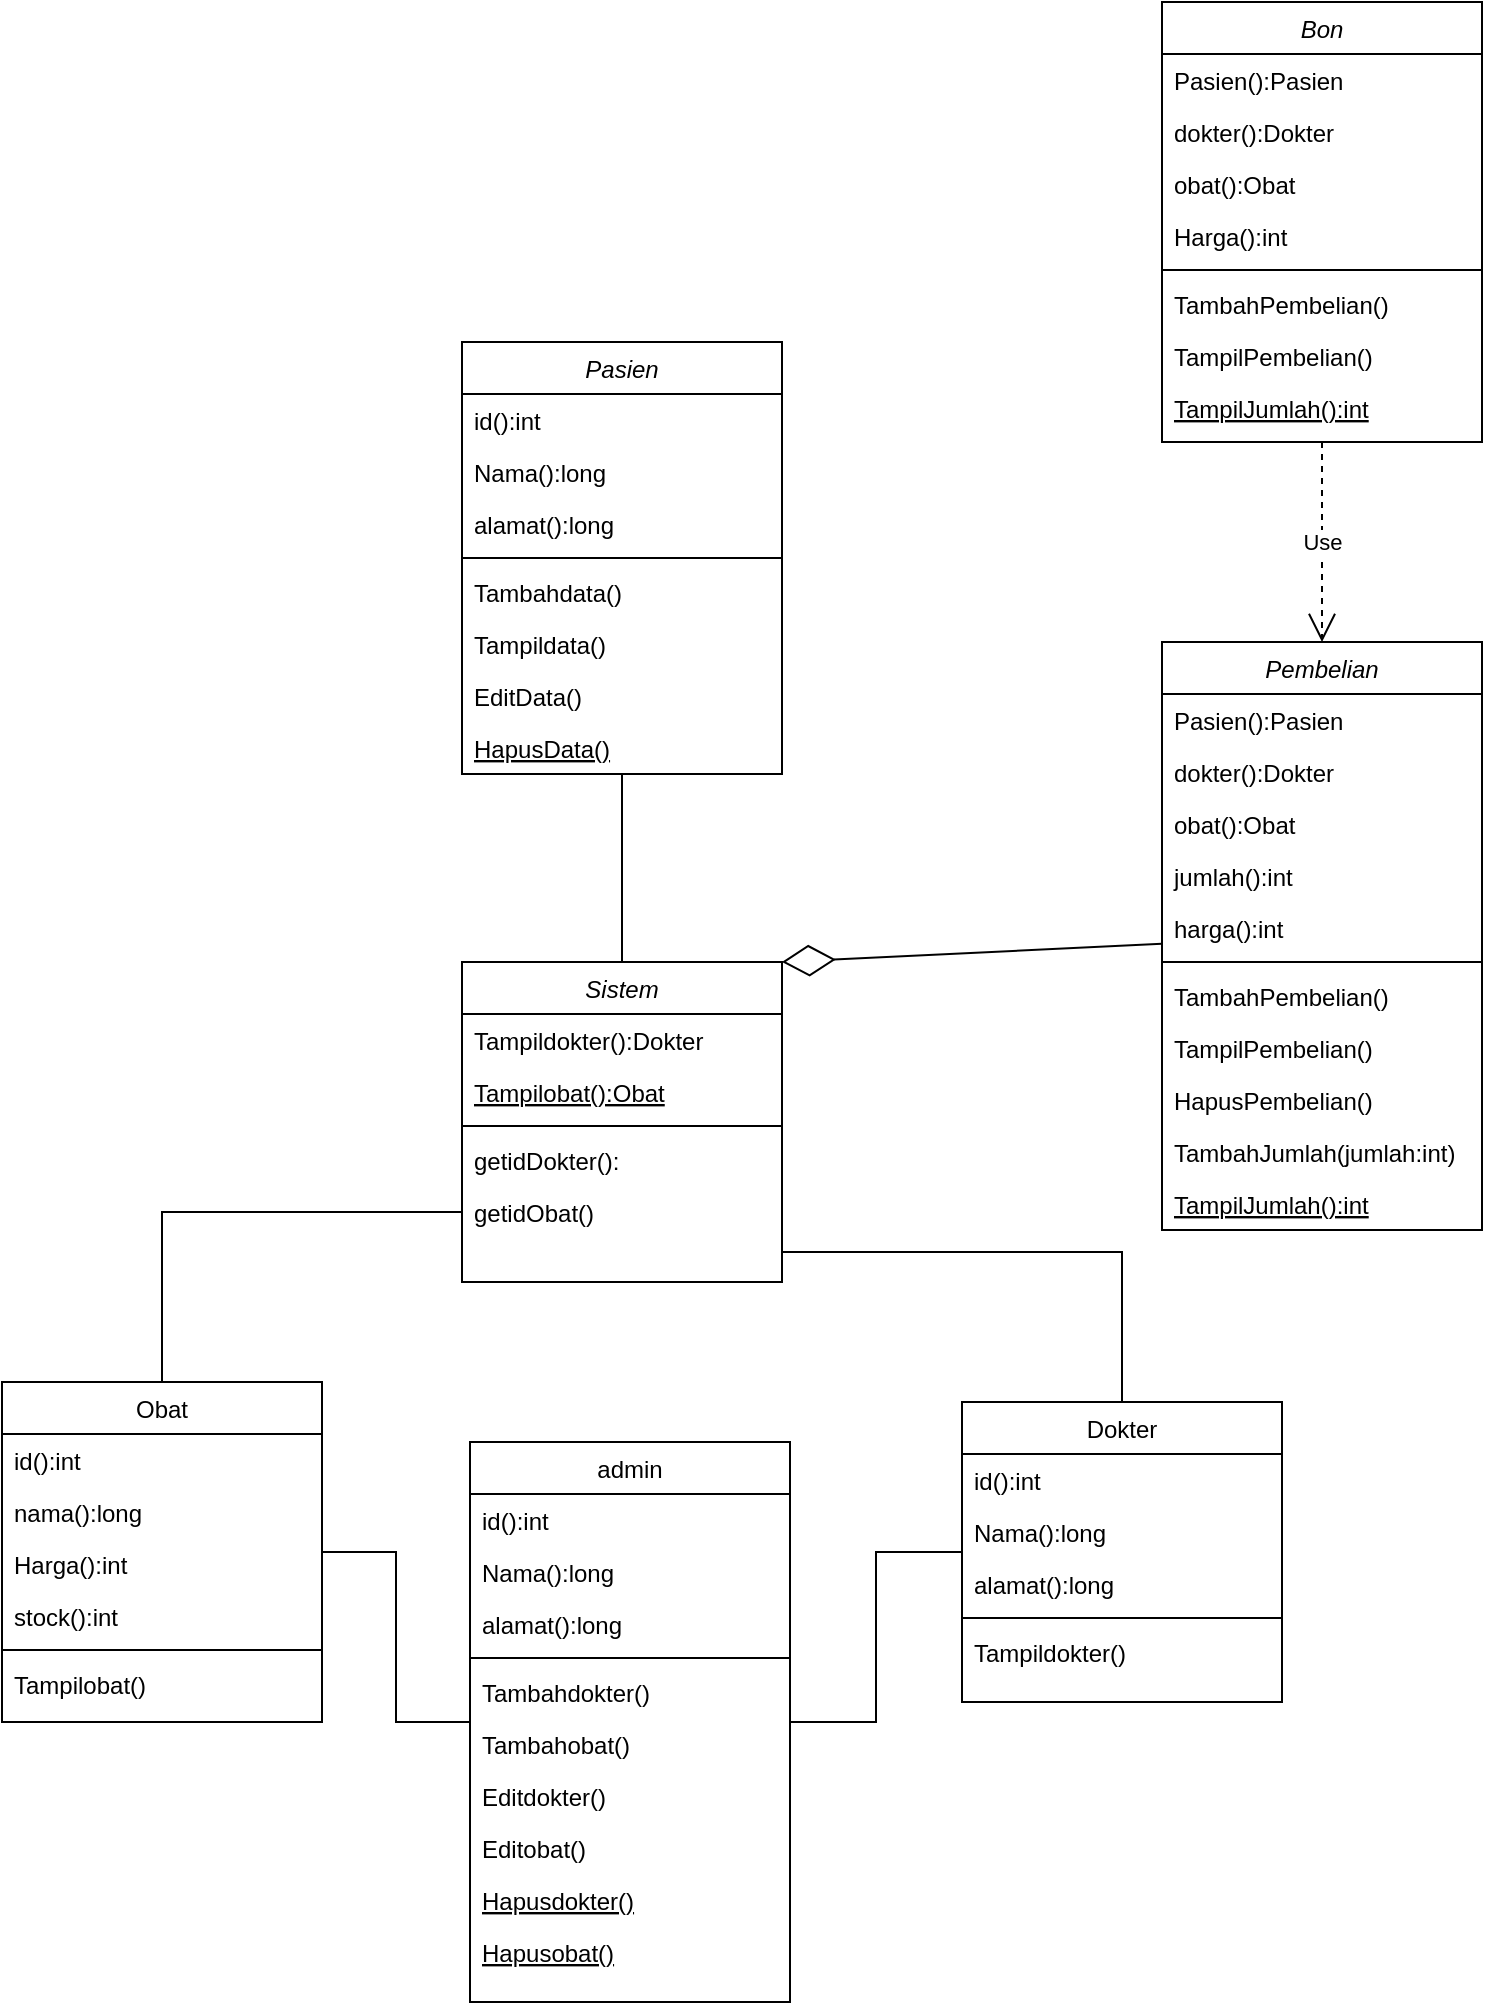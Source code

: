 <mxfile version="21.5.0" type="device">
  <diagram name="Page-1" id="wMAQcb0o0rjH_uELi2ms">
    <mxGraphModel dx="1050" dy="573" grid="1" gridSize="10" guides="1" tooltips="1" connect="1" arrows="1" fold="1" page="1" pageScale="1" pageWidth="827" pageHeight="1169" math="0" shadow="0">
      <root>
        <mxCell id="0" />
        <mxCell id="1" parent="0" />
        <mxCell id="yUc6-gPZB0iEOW2WPmD9-1" value="Obat" style="swimlane;fontStyle=0;align=center;verticalAlign=top;childLayout=stackLayout;horizontal=1;startSize=26;horizontalStack=0;resizeParent=1;resizeLast=0;collapsible=1;marginBottom=0;rounded=0;shadow=0;strokeWidth=1;" vertex="1" parent="1">
          <mxGeometry x="20" y="840" width="160" height="170" as="geometry">
            <mxRectangle x="550" y="140" width="160" height="26" as="alternateBounds" />
          </mxGeometry>
        </mxCell>
        <mxCell id="yUc6-gPZB0iEOW2WPmD9-3" value="id():int" style="text;align=left;verticalAlign=top;spacingLeft=4;spacingRight=4;overflow=hidden;rotatable=0;points=[[0,0.5],[1,0.5]];portConstraint=eastwest;" vertex="1" parent="yUc6-gPZB0iEOW2WPmD9-1">
          <mxGeometry y="26" width="160" height="26" as="geometry" />
        </mxCell>
        <mxCell id="yUc6-gPZB0iEOW2WPmD9-4" value="nama():long" style="text;align=left;verticalAlign=top;spacingLeft=4;spacingRight=4;overflow=hidden;rotatable=0;points=[[0,0.5],[1,0.5]];portConstraint=eastwest;rounded=0;shadow=0;html=0;" vertex="1" parent="yUc6-gPZB0iEOW2WPmD9-1">
          <mxGeometry y="52" width="160" height="26" as="geometry" />
        </mxCell>
        <mxCell id="yUc6-gPZB0iEOW2WPmD9-5" value="Harga():int" style="text;align=left;verticalAlign=top;spacingLeft=4;spacingRight=4;overflow=hidden;rotatable=0;points=[[0,0.5],[1,0.5]];portConstraint=eastwest;rounded=0;shadow=0;html=0;" vertex="1" parent="yUc6-gPZB0iEOW2WPmD9-1">
          <mxGeometry y="78" width="160" height="26" as="geometry" />
        </mxCell>
        <mxCell id="yUc6-gPZB0iEOW2WPmD9-6" value="stock():int" style="text;align=left;verticalAlign=top;spacingLeft=4;spacingRight=4;overflow=hidden;rotatable=0;points=[[0,0.5],[1,0.5]];portConstraint=eastwest;rounded=0;shadow=0;html=0;" vertex="1" parent="yUc6-gPZB0iEOW2WPmD9-1">
          <mxGeometry y="104" width="160" height="26" as="geometry" />
        </mxCell>
        <mxCell id="yUc6-gPZB0iEOW2WPmD9-7" value="" style="line;html=1;strokeWidth=1;align=left;verticalAlign=middle;spacingTop=-1;spacingLeft=3;spacingRight=3;rotatable=0;labelPosition=right;points=[];portConstraint=eastwest;" vertex="1" parent="yUc6-gPZB0iEOW2WPmD9-1">
          <mxGeometry y="130" width="160" height="8" as="geometry" />
        </mxCell>
        <mxCell id="yUc6-gPZB0iEOW2WPmD9-8" value="Tampilobat()" style="text;align=left;verticalAlign=top;spacingLeft=4;spacingRight=4;overflow=hidden;rotatable=0;points=[[0,0.5],[1,0.5]];portConstraint=eastwest;" vertex="1" parent="yUc6-gPZB0iEOW2WPmD9-1">
          <mxGeometry y="138" width="160" height="26" as="geometry" />
        </mxCell>
        <mxCell id="yUc6-gPZB0iEOW2WPmD9-10" value="Pasien" style="swimlane;fontStyle=2;align=center;verticalAlign=top;childLayout=stackLayout;horizontal=1;startSize=26;horizontalStack=0;resizeParent=1;resizeLast=0;collapsible=1;marginBottom=0;rounded=0;shadow=0;strokeWidth=1;" vertex="1" parent="1">
          <mxGeometry x="250" y="320" width="160" height="216" as="geometry">
            <mxRectangle x="230" y="140" width="160" height="26" as="alternateBounds" />
          </mxGeometry>
        </mxCell>
        <mxCell id="yUc6-gPZB0iEOW2WPmD9-11" value="id():int&#xa;" style="text;align=left;verticalAlign=top;spacingLeft=4;spacingRight=4;overflow=hidden;rotatable=0;points=[[0,0.5],[1,0.5]];portConstraint=eastwest;" vertex="1" parent="yUc6-gPZB0iEOW2WPmD9-10">
          <mxGeometry y="26" width="160" height="26" as="geometry" />
        </mxCell>
        <mxCell id="yUc6-gPZB0iEOW2WPmD9-12" value="Nama():long" style="text;align=left;verticalAlign=top;spacingLeft=4;spacingRight=4;overflow=hidden;rotatable=0;points=[[0,0.5],[1,0.5]];portConstraint=eastwest;rounded=0;shadow=0;html=0;" vertex="1" parent="yUc6-gPZB0iEOW2WPmD9-10">
          <mxGeometry y="52" width="160" height="26" as="geometry" />
        </mxCell>
        <mxCell id="yUc6-gPZB0iEOW2WPmD9-13" value="alamat():long" style="text;align=left;verticalAlign=top;spacingLeft=4;spacingRight=4;overflow=hidden;rotatable=0;points=[[0,0.5],[1,0.5]];portConstraint=eastwest;rounded=0;shadow=0;html=0;" vertex="1" parent="yUc6-gPZB0iEOW2WPmD9-10">
          <mxGeometry y="78" width="160" height="26" as="geometry" />
        </mxCell>
        <mxCell id="yUc6-gPZB0iEOW2WPmD9-14" value="" style="line;html=1;strokeWidth=1;align=left;verticalAlign=middle;spacingTop=-1;spacingLeft=3;spacingRight=3;rotatable=0;labelPosition=right;points=[];portConstraint=eastwest;" vertex="1" parent="yUc6-gPZB0iEOW2WPmD9-10">
          <mxGeometry y="104" width="160" height="8" as="geometry" />
        </mxCell>
        <mxCell id="yUc6-gPZB0iEOW2WPmD9-15" value="Tambahdata()" style="text;align=left;verticalAlign=top;spacingLeft=4;spacingRight=4;overflow=hidden;rotatable=0;points=[[0,0.5],[1,0.5]];portConstraint=eastwest;" vertex="1" parent="yUc6-gPZB0iEOW2WPmD9-10">
          <mxGeometry y="112" width="160" height="26" as="geometry" />
        </mxCell>
        <mxCell id="yUc6-gPZB0iEOW2WPmD9-16" value="Tampildata()" style="text;align=left;verticalAlign=top;spacingLeft=4;spacingRight=4;overflow=hidden;rotatable=0;points=[[0,0.5],[1,0.5]];portConstraint=eastwest;" vertex="1" parent="yUc6-gPZB0iEOW2WPmD9-10">
          <mxGeometry y="138" width="160" height="26" as="geometry" />
        </mxCell>
        <mxCell id="yUc6-gPZB0iEOW2WPmD9-17" value="EditData()" style="text;align=left;verticalAlign=top;spacingLeft=4;spacingRight=4;overflow=hidden;rotatable=0;points=[[0,0.5],[1,0.5]];portConstraint=eastwest;" vertex="1" parent="yUc6-gPZB0iEOW2WPmD9-10">
          <mxGeometry y="164" width="160" height="26" as="geometry" />
        </mxCell>
        <mxCell id="yUc6-gPZB0iEOW2WPmD9-18" value="HapusData()" style="text;align=left;verticalAlign=top;spacingLeft=4;spacingRight=4;overflow=hidden;rotatable=0;points=[[0,0.5],[1,0.5]];portConstraint=eastwest;fontStyle=4" vertex="1" parent="yUc6-gPZB0iEOW2WPmD9-10">
          <mxGeometry y="190" width="160" height="26" as="geometry" />
        </mxCell>
        <mxCell id="yUc6-gPZB0iEOW2WPmD9-19" value="Dokter" style="swimlane;fontStyle=0;align=center;verticalAlign=top;childLayout=stackLayout;horizontal=1;startSize=26;horizontalStack=0;resizeParent=1;resizeLast=0;collapsible=1;marginBottom=0;rounded=0;shadow=0;strokeWidth=1;" vertex="1" parent="1">
          <mxGeometry x="500" y="850" width="160" height="150" as="geometry">
            <mxRectangle x="550" y="140" width="160" height="26" as="alternateBounds" />
          </mxGeometry>
        </mxCell>
        <mxCell id="yUc6-gPZB0iEOW2WPmD9-20" value="id():int" style="text;align=left;verticalAlign=top;spacingLeft=4;spacingRight=4;overflow=hidden;rotatable=0;points=[[0,0.5],[1,0.5]];portConstraint=eastwest;" vertex="1" parent="yUc6-gPZB0iEOW2WPmD9-19">
          <mxGeometry y="26" width="160" height="26" as="geometry" />
        </mxCell>
        <mxCell id="yUc6-gPZB0iEOW2WPmD9-21" value="Nama():long" style="text;align=left;verticalAlign=top;spacingLeft=4;spacingRight=4;overflow=hidden;rotatable=0;points=[[0,0.5],[1,0.5]];portConstraint=eastwest;rounded=0;shadow=0;html=0;" vertex="1" parent="yUc6-gPZB0iEOW2WPmD9-19">
          <mxGeometry y="52" width="160" height="26" as="geometry" />
        </mxCell>
        <mxCell id="yUc6-gPZB0iEOW2WPmD9-22" value="alamat():long" style="text;align=left;verticalAlign=top;spacingLeft=4;spacingRight=4;overflow=hidden;rotatable=0;points=[[0,0.5],[1,0.5]];portConstraint=eastwest;rounded=0;shadow=0;html=0;" vertex="1" parent="yUc6-gPZB0iEOW2WPmD9-19">
          <mxGeometry y="78" width="160" height="26" as="geometry" />
        </mxCell>
        <mxCell id="yUc6-gPZB0iEOW2WPmD9-23" value="" style="line;html=1;strokeWidth=1;align=left;verticalAlign=middle;spacingTop=-1;spacingLeft=3;spacingRight=3;rotatable=0;labelPosition=right;points=[];portConstraint=eastwest;" vertex="1" parent="yUc6-gPZB0iEOW2WPmD9-19">
          <mxGeometry y="104" width="160" height="8" as="geometry" />
        </mxCell>
        <mxCell id="yUc6-gPZB0iEOW2WPmD9-24" value="Tampildokter()" style="text;align=left;verticalAlign=top;spacingLeft=4;spacingRight=4;overflow=hidden;rotatable=0;points=[[0,0.5],[1,0.5]];portConstraint=eastwest;" vertex="1" parent="yUc6-gPZB0iEOW2WPmD9-19">
          <mxGeometry y="112" width="160" height="26" as="geometry" />
        </mxCell>
        <mxCell id="yUc6-gPZB0iEOW2WPmD9-25" value="admin" style="swimlane;fontStyle=0;align=center;verticalAlign=top;childLayout=stackLayout;horizontal=1;startSize=26;horizontalStack=0;resizeParent=1;resizeLast=0;collapsible=1;marginBottom=0;rounded=0;shadow=0;strokeWidth=1;" vertex="1" parent="1">
          <mxGeometry x="254" y="870" width="160" height="280" as="geometry">
            <mxRectangle x="550" y="140" width="160" height="26" as="alternateBounds" />
          </mxGeometry>
        </mxCell>
        <mxCell id="yUc6-gPZB0iEOW2WPmD9-26" value="id():int" style="text;align=left;verticalAlign=top;spacingLeft=4;spacingRight=4;overflow=hidden;rotatable=0;points=[[0,0.5],[1,0.5]];portConstraint=eastwest;" vertex="1" parent="yUc6-gPZB0iEOW2WPmD9-25">
          <mxGeometry y="26" width="160" height="26" as="geometry" />
        </mxCell>
        <mxCell id="yUc6-gPZB0iEOW2WPmD9-27" value="Nama():long" style="text;align=left;verticalAlign=top;spacingLeft=4;spacingRight=4;overflow=hidden;rotatable=0;points=[[0,0.5],[1,0.5]];portConstraint=eastwest;rounded=0;shadow=0;html=0;" vertex="1" parent="yUc6-gPZB0iEOW2WPmD9-25">
          <mxGeometry y="52" width="160" height="26" as="geometry" />
        </mxCell>
        <mxCell id="yUc6-gPZB0iEOW2WPmD9-28" value="alamat():long" style="text;align=left;verticalAlign=top;spacingLeft=4;spacingRight=4;overflow=hidden;rotatable=0;points=[[0,0.5],[1,0.5]];portConstraint=eastwest;rounded=0;shadow=0;html=0;" vertex="1" parent="yUc6-gPZB0iEOW2WPmD9-25">
          <mxGeometry y="78" width="160" height="26" as="geometry" />
        </mxCell>
        <mxCell id="yUc6-gPZB0iEOW2WPmD9-29" value="" style="line;html=1;strokeWidth=1;align=left;verticalAlign=middle;spacingTop=-1;spacingLeft=3;spacingRight=3;rotatable=0;labelPosition=right;points=[];portConstraint=eastwest;" vertex="1" parent="yUc6-gPZB0iEOW2WPmD9-25">
          <mxGeometry y="104" width="160" height="8" as="geometry" />
        </mxCell>
        <mxCell id="yUc6-gPZB0iEOW2WPmD9-30" value="Tambahdokter()" style="text;align=left;verticalAlign=top;spacingLeft=4;spacingRight=4;overflow=hidden;rotatable=0;points=[[0,0.5],[1,0.5]];portConstraint=eastwest;" vertex="1" parent="yUc6-gPZB0iEOW2WPmD9-25">
          <mxGeometry y="112" width="160" height="26" as="geometry" />
        </mxCell>
        <mxCell id="yUc6-gPZB0iEOW2WPmD9-31" value="Tambahobat()" style="text;align=left;verticalAlign=top;spacingLeft=4;spacingRight=4;overflow=hidden;rotatable=0;points=[[0,0.5],[1,0.5]];portConstraint=eastwest;" vertex="1" parent="yUc6-gPZB0iEOW2WPmD9-25">
          <mxGeometry y="138" width="160" height="26" as="geometry" />
        </mxCell>
        <mxCell id="yUc6-gPZB0iEOW2WPmD9-32" value="Editdokter()" style="text;align=left;verticalAlign=top;spacingLeft=4;spacingRight=4;overflow=hidden;rotatable=0;points=[[0,0.5],[1,0.5]];portConstraint=eastwest;" vertex="1" parent="yUc6-gPZB0iEOW2WPmD9-25">
          <mxGeometry y="164" width="160" height="26" as="geometry" />
        </mxCell>
        <mxCell id="yUc6-gPZB0iEOW2WPmD9-33" value="Editobat()" style="text;align=left;verticalAlign=top;spacingLeft=4;spacingRight=4;overflow=hidden;rotatable=0;points=[[0,0.5],[1,0.5]];portConstraint=eastwest;" vertex="1" parent="yUc6-gPZB0iEOW2WPmD9-25">
          <mxGeometry y="190" width="160" height="26" as="geometry" />
        </mxCell>
        <mxCell id="yUc6-gPZB0iEOW2WPmD9-34" value="Hapusdokter()" style="text;align=left;verticalAlign=top;spacingLeft=4;spacingRight=4;overflow=hidden;rotatable=0;points=[[0,0.5],[1,0.5]];portConstraint=eastwest;fontStyle=4" vertex="1" parent="yUc6-gPZB0iEOW2WPmD9-25">
          <mxGeometry y="216" width="160" height="26" as="geometry" />
        </mxCell>
        <mxCell id="yUc6-gPZB0iEOW2WPmD9-35" value="Hapusobat()" style="text;align=left;verticalAlign=top;spacingLeft=4;spacingRight=4;overflow=hidden;rotatable=0;points=[[0,0.5],[1,0.5]];portConstraint=eastwest;fontStyle=4" vertex="1" parent="yUc6-gPZB0iEOW2WPmD9-25">
          <mxGeometry y="242" width="160" height="26" as="geometry" />
        </mxCell>
        <mxCell id="yUc6-gPZB0iEOW2WPmD9-38" value="Pembelian" style="swimlane;fontStyle=2;align=center;verticalAlign=top;childLayout=stackLayout;horizontal=1;startSize=26;horizontalStack=0;resizeParent=1;resizeLast=0;collapsible=1;marginBottom=0;rounded=0;shadow=0;strokeWidth=1;" vertex="1" parent="1">
          <mxGeometry x="600" y="470" width="160" height="294" as="geometry">
            <mxRectangle x="230" y="140" width="160" height="26" as="alternateBounds" />
          </mxGeometry>
        </mxCell>
        <mxCell id="yUc6-gPZB0iEOW2WPmD9-39" value="Pasien():Pasien" style="text;align=left;verticalAlign=top;spacingLeft=4;spacingRight=4;overflow=hidden;rotatable=0;points=[[0,0.5],[1,0.5]];portConstraint=eastwest;" vertex="1" parent="yUc6-gPZB0iEOW2WPmD9-38">
          <mxGeometry y="26" width="160" height="26" as="geometry" />
        </mxCell>
        <mxCell id="yUc6-gPZB0iEOW2WPmD9-40" value="dokter():Dokter" style="text;align=left;verticalAlign=top;spacingLeft=4;spacingRight=4;overflow=hidden;rotatable=0;points=[[0,0.5],[1,0.5]];portConstraint=eastwest;rounded=0;shadow=0;html=0;" vertex="1" parent="yUc6-gPZB0iEOW2WPmD9-38">
          <mxGeometry y="52" width="160" height="26" as="geometry" />
        </mxCell>
        <mxCell id="yUc6-gPZB0iEOW2WPmD9-41" value="obat():Obat" style="text;align=left;verticalAlign=top;spacingLeft=4;spacingRight=4;overflow=hidden;rotatable=0;points=[[0,0.5],[1,0.5]];portConstraint=eastwest;rounded=0;shadow=0;html=0;" vertex="1" parent="yUc6-gPZB0iEOW2WPmD9-38">
          <mxGeometry y="78" width="160" height="26" as="geometry" />
        </mxCell>
        <mxCell id="yUc6-gPZB0iEOW2WPmD9-42" value="jumlah():int" style="text;align=left;verticalAlign=top;spacingLeft=4;spacingRight=4;overflow=hidden;rotatable=0;points=[[0,0.5],[1,0.5]];portConstraint=eastwest;rounded=0;shadow=0;html=0;" vertex="1" parent="yUc6-gPZB0iEOW2WPmD9-38">
          <mxGeometry y="104" width="160" height="26" as="geometry" />
        </mxCell>
        <mxCell id="yUc6-gPZB0iEOW2WPmD9-43" value="harga():int" style="text;align=left;verticalAlign=top;spacingLeft=4;spacingRight=4;overflow=hidden;rotatable=0;points=[[0,0.5],[1,0.5]];portConstraint=eastwest;rounded=0;shadow=0;html=0;" vertex="1" parent="yUc6-gPZB0iEOW2WPmD9-38">
          <mxGeometry y="130" width="160" height="26" as="geometry" />
        </mxCell>
        <mxCell id="yUc6-gPZB0iEOW2WPmD9-44" value="" style="line;html=1;strokeWidth=1;align=left;verticalAlign=middle;spacingTop=-1;spacingLeft=3;spacingRight=3;rotatable=0;labelPosition=right;points=[];portConstraint=eastwest;" vertex="1" parent="yUc6-gPZB0iEOW2WPmD9-38">
          <mxGeometry y="156" width="160" height="8" as="geometry" />
        </mxCell>
        <mxCell id="yUc6-gPZB0iEOW2WPmD9-45" value="TambahPembelian()" style="text;align=left;verticalAlign=top;spacingLeft=4;spacingRight=4;overflow=hidden;rotatable=0;points=[[0,0.5],[1,0.5]];portConstraint=eastwest;" vertex="1" parent="yUc6-gPZB0iEOW2WPmD9-38">
          <mxGeometry y="164" width="160" height="26" as="geometry" />
        </mxCell>
        <mxCell id="yUc6-gPZB0iEOW2WPmD9-46" value="TampilPembelian()" style="text;align=left;verticalAlign=top;spacingLeft=4;spacingRight=4;overflow=hidden;rotatable=0;points=[[0,0.5],[1,0.5]];portConstraint=eastwest;" vertex="1" parent="yUc6-gPZB0iEOW2WPmD9-38">
          <mxGeometry y="190" width="160" height="26" as="geometry" />
        </mxCell>
        <mxCell id="yUc6-gPZB0iEOW2WPmD9-47" value="HapusPembelian()" style="text;align=left;verticalAlign=top;spacingLeft=4;spacingRight=4;overflow=hidden;rotatable=0;points=[[0,0.5],[1,0.5]];portConstraint=eastwest;" vertex="1" parent="yUc6-gPZB0iEOW2WPmD9-38">
          <mxGeometry y="216" width="160" height="26" as="geometry" />
        </mxCell>
        <mxCell id="yUc6-gPZB0iEOW2WPmD9-48" value="TambahJumlah(jumlah:int)" style="text;align=left;verticalAlign=top;spacingLeft=4;spacingRight=4;overflow=hidden;rotatable=0;points=[[0,0.5],[1,0.5]];portConstraint=eastwest;" vertex="1" parent="yUc6-gPZB0iEOW2WPmD9-38">
          <mxGeometry y="242" width="160" height="26" as="geometry" />
        </mxCell>
        <mxCell id="yUc6-gPZB0iEOW2WPmD9-49" value="TampilJumlah():int" style="text;align=left;verticalAlign=top;spacingLeft=4;spacingRight=4;overflow=hidden;rotatable=0;points=[[0,0.5],[1,0.5]];portConstraint=eastwest;fontStyle=4" vertex="1" parent="yUc6-gPZB0iEOW2WPmD9-38">
          <mxGeometry y="268" width="160" height="26" as="geometry" />
        </mxCell>
        <mxCell id="yUc6-gPZB0iEOW2WPmD9-51" value="Sistem" style="swimlane;fontStyle=2;align=center;verticalAlign=top;childLayout=stackLayout;horizontal=1;startSize=26;horizontalStack=0;resizeParent=1;resizeLast=0;collapsible=1;marginBottom=0;rounded=0;shadow=0;strokeWidth=1;" vertex="1" parent="1">
          <mxGeometry x="250" y="630" width="160" height="160" as="geometry">
            <mxRectangle x="230" y="140" width="160" height="26" as="alternateBounds" />
          </mxGeometry>
        </mxCell>
        <mxCell id="yUc6-gPZB0iEOW2WPmD9-52" value="Tampildokter():Dokter" style="text;align=left;verticalAlign=top;spacingLeft=4;spacingRight=4;overflow=hidden;rotatable=0;points=[[0,0.5],[1,0.5]];portConstraint=eastwest;" vertex="1" parent="yUc6-gPZB0iEOW2WPmD9-51">
          <mxGeometry y="26" width="160" height="26" as="geometry" />
        </mxCell>
        <mxCell id="yUc6-gPZB0iEOW2WPmD9-53" value="Tampilobat():Obat" style="text;align=left;verticalAlign=top;spacingLeft=4;spacingRight=4;overflow=hidden;rotatable=0;points=[[0,0.5],[1,0.5]];portConstraint=eastwest;fontStyle=4" vertex="1" parent="yUc6-gPZB0iEOW2WPmD9-51">
          <mxGeometry y="52" width="160" height="26" as="geometry" />
        </mxCell>
        <mxCell id="yUc6-gPZB0iEOW2WPmD9-54" value="" style="line;html=1;strokeWidth=1;align=left;verticalAlign=middle;spacingTop=-1;spacingLeft=3;spacingRight=3;rotatable=0;labelPosition=right;points=[];portConstraint=eastwest;" vertex="1" parent="yUc6-gPZB0iEOW2WPmD9-51">
          <mxGeometry y="78" width="160" height="8" as="geometry" />
        </mxCell>
        <mxCell id="yUc6-gPZB0iEOW2WPmD9-55" value="getidDokter():" style="text;align=left;verticalAlign=top;spacingLeft=4;spacingRight=4;overflow=hidden;rotatable=0;points=[[0,0.5],[1,0.5]];portConstraint=eastwest;" vertex="1" parent="yUc6-gPZB0iEOW2WPmD9-51">
          <mxGeometry y="86" width="160" height="26" as="geometry" />
        </mxCell>
        <mxCell id="yUc6-gPZB0iEOW2WPmD9-56" value="getidObat()" style="text;align=left;verticalAlign=top;spacingLeft=4;spacingRight=4;overflow=hidden;rotatable=0;points=[[0,0.5],[1,0.5]];portConstraint=eastwest;" vertex="1" parent="yUc6-gPZB0iEOW2WPmD9-51">
          <mxGeometry y="112" width="160" height="26" as="geometry" />
        </mxCell>
        <mxCell id="yUc6-gPZB0iEOW2WPmD9-58" value="Bon" style="swimlane;fontStyle=2;align=center;verticalAlign=top;childLayout=stackLayout;horizontal=1;startSize=26;horizontalStack=0;resizeParent=1;resizeLast=0;collapsible=1;marginBottom=0;rounded=0;shadow=0;strokeWidth=1;" vertex="1" parent="1">
          <mxGeometry x="600" y="150" width="160" height="220" as="geometry">
            <mxRectangle x="230" y="140" width="160" height="26" as="alternateBounds" />
          </mxGeometry>
        </mxCell>
        <mxCell id="yUc6-gPZB0iEOW2WPmD9-59" value="Pasien():Pasien" style="text;align=left;verticalAlign=top;spacingLeft=4;spacingRight=4;overflow=hidden;rotatable=0;points=[[0,0.5],[1,0.5]];portConstraint=eastwest;" vertex="1" parent="yUc6-gPZB0iEOW2WPmD9-58">
          <mxGeometry y="26" width="160" height="26" as="geometry" />
        </mxCell>
        <mxCell id="yUc6-gPZB0iEOW2WPmD9-60" value="dokter():Dokter" style="text;align=left;verticalAlign=top;spacingLeft=4;spacingRight=4;overflow=hidden;rotatable=0;points=[[0,0.5],[1,0.5]];portConstraint=eastwest;rounded=0;shadow=0;html=0;" vertex="1" parent="yUc6-gPZB0iEOW2WPmD9-58">
          <mxGeometry y="52" width="160" height="26" as="geometry" />
        </mxCell>
        <mxCell id="yUc6-gPZB0iEOW2WPmD9-61" value="obat():Obat" style="text;align=left;verticalAlign=top;spacingLeft=4;spacingRight=4;overflow=hidden;rotatable=0;points=[[0,0.5],[1,0.5]];portConstraint=eastwest;rounded=0;shadow=0;html=0;" vertex="1" parent="yUc6-gPZB0iEOW2WPmD9-58">
          <mxGeometry y="78" width="160" height="26" as="geometry" />
        </mxCell>
        <mxCell id="yUc6-gPZB0iEOW2WPmD9-62" value="Harga():int" style="text;align=left;verticalAlign=top;spacingLeft=4;spacingRight=4;overflow=hidden;rotatable=0;points=[[0,0.5],[1,0.5]];portConstraint=eastwest;rounded=0;shadow=0;html=0;" vertex="1" parent="yUc6-gPZB0iEOW2WPmD9-58">
          <mxGeometry y="104" width="160" height="26" as="geometry" />
        </mxCell>
        <mxCell id="yUc6-gPZB0iEOW2WPmD9-63" value="" style="line;html=1;strokeWidth=1;align=left;verticalAlign=middle;spacingTop=-1;spacingLeft=3;spacingRight=3;rotatable=0;labelPosition=right;points=[];portConstraint=eastwest;" vertex="1" parent="yUc6-gPZB0iEOW2WPmD9-58">
          <mxGeometry y="130" width="160" height="8" as="geometry" />
        </mxCell>
        <mxCell id="yUc6-gPZB0iEOW2WPmD9-64" value="TambahPembelian()" style="text;align=left;verticalAlign=top;spacingLeft=4;spacingRight=4;overflow=hidden;rotatable=0;points=[[0,0.5],[1,0.5]];portConstraint=eastwest;" vertex="1" parent="yUc6-gPZB0iEOW2WPmD9-58">
          <mxGeometry y="138" width="160" height="26" as="geometry" />
        </mxCell>
        <mxCell id="yUc6-gPZB0iEOW2WPmD9-65" value="TampilPembelian()" style="text;align=left;verticalAlign=top;spacingLeft=4;spacingRight=4;overflow=hidden;rotatable=0;points=[[0,0.5],[1,0.5]];portConstraint=eastwest;" vertex="1" parent="yUc6-gPZB0iEOW2WPmD9-58">
          <mxGeometry y="164" width="160" height="26" as="geometry" />
        </mxCell>
        <mxCell id="yUc6-gPZB0iEOW2WPmD9-66" value="TampilJumlah():int" style="text;align=left;verticalAlign=top;spacingLeft=4;spacingRight=4;overflow=hidden;rotatable=0;points=[[0,0.5],[1,0.5]];portConstraint=eastwest;fontStyle=4" vertex="1" parent="yUc6-gPZB0iEOW2WPmD9-58">
          <mxGeometry y="190" width="160" height="26" as="geometry" />
        </mxCell>
        <mxCell id="yUc6-gPZB0iEOW2WPmD9-71" value="" style="endArrow=none;html=1;edgeStyle=orthogonalEdgeStyle;rounded=0;entryX=0.5;entryY=0;entryDx=0;entryDy=0;" edge="1" parent="1" source="yUc6-gPZB0iEOW2WPmD9-10" target="yUc6-gPZB0iEOW2WPmD9-51">
          <mxGeometry relative="1" as="geometry">
            <mxPoint x="330" y="540" as="sourcePoint" />
            <mxPoint x="420" y="600" as="targetPoint" />
          </mxGeometry>
        </mxCell>
        <mxCell id="yUc6-gPZB0iEOW2WPmD9-74" value="Use" style="endArrow=open;endSize=12;dashed=1;html=1;rounded=0;exitX=0.5;exitY=1;exitDx=0;exitDy=0;entryX=0.5;entryY=0;entryDx=0;entryDy=0;" edge="1" parent="1" source="yUc6-gPZB0iEOW2WPmD9-58" target="yUc6-gPZB0iEOW2WPmD9-38">
          <mxGeometry width="160" relative="1" as="geometry">
            <mxPoint x="600" y="430" as="sourcePoint" />
            <mxPoint x="760" y="430" as="targetPoint" />
          </mxGeometry>
        </mxCell>
        <mxCell id="yUc6-gPZB0iEOW2WPmD9-75" value="" style="endArrow=none;html=1;edgeStyle=orthogonalEdgeStyle;rounded=0;entryX=0.5;entryY=0;entryDx=0;entryDy=0;exitX=1;exitY=0.5;exitDx=0;exitDy=0;" edge="1" parent="1" source="yUc6-gPZB0iEOW2WPmD9-56" target="yUc6-gPZB0iEOW2WPmD9-19">
          <mxGeometry relative="1" as="geometry">
            <mxPoint x="414" y="764" as="sourcePoint" />
            <mxPoint x="584" y="804" as="targetPoint" />
            <Array as="points">
              <mxPoint x="580" y="775" />
            </Array>
          </mxGeometry>
        </mxCell>
        <mxCell id="yUc6-gPZB0iEOW2WPmD9-76" value="" style="endArrow=none;html=1;edgeStyle=orthogonalEdgeStyle;rounded=0;entryX=0.5;entryY=0;entryDx=0;entryDy=0;exitX=0;exitY=0.5;exitDx=0;exitDy=0;" edge="1" parent="1" source="yUc6-gPZB0iEOW2WPmD9-56" target="yUc6-gPZB0iEOW2WPmD9-1">
          <mxGeometry relative="1" as="geometry">
            <mxPoint x="120" y="680" as="sourcePoint" />
            <mxPoint x="120" y="794" as="targetPoint" />
          </mxGeometry>
        </mxCell>
        <mxCell id="yUc6-gPZB0iEOW2WPmD9-77" value="" style="endArrow=diamondThin;endFill=0;endSize=24;html=1;rounded=0;entryX=1;entryY=0;entryDx=0;entryDy=0;" edge="1" parent="1" source="yUc6-gPZB0iEOW2WPmD9-38" target="yUc6-gPZB0iEOW2WPmD9-51">
          <mxGeometry width="160" relative="1" as="geometry">
            <mxPoint x="400" y="610" as="sourcePoint" />
            <mxPoint x="560" y="610" as="targetPoint" />
          </mxGeometry>
        </mxCell>
        <mxCell id="yUc6-gPZB0iEOW2WPmD9-78" value="" style="endArrow=none;html=1;edgeStyle=orthogonalEdgeStyle;rounded=0;" edge="1" parent="1" source="yUc6-gPZB0iEOW2WPmD9-25" target="yUc6-gPZB0iEOW2WPmD9-1">
          <mxGeometry relative="1" as="geometry">
            <mxPoint x="260" y="765" as="sourcePoint" />
            <mxPoint x="110" y="850" as="targetPoint" />
          </mxGeometry>
        </mxCell>
        <mxCell id="yUc6-gPZB0iEOW2WPmD9-79" value="" style="endArrow=none;html=1;edgeStyle=orthogonalEdgeStyle;rounded=0;" edge="1" parent="1" source="yUc6-gPZB0iEOW2WPmD9-25" target="yUc6-gPZB0iEOW2WPmD9-19">
          <mxGeometry relative="1" as="geometry">
            <mxPoint x="264" y="1039" as="sourcePoint" />
            <mxPoint x="190" y="935" as="targetPoint" />
          </mxGeometry>
        </mxCell>
      </root>
    </mxGraphModel>
  </diagram>
</mxfile>
